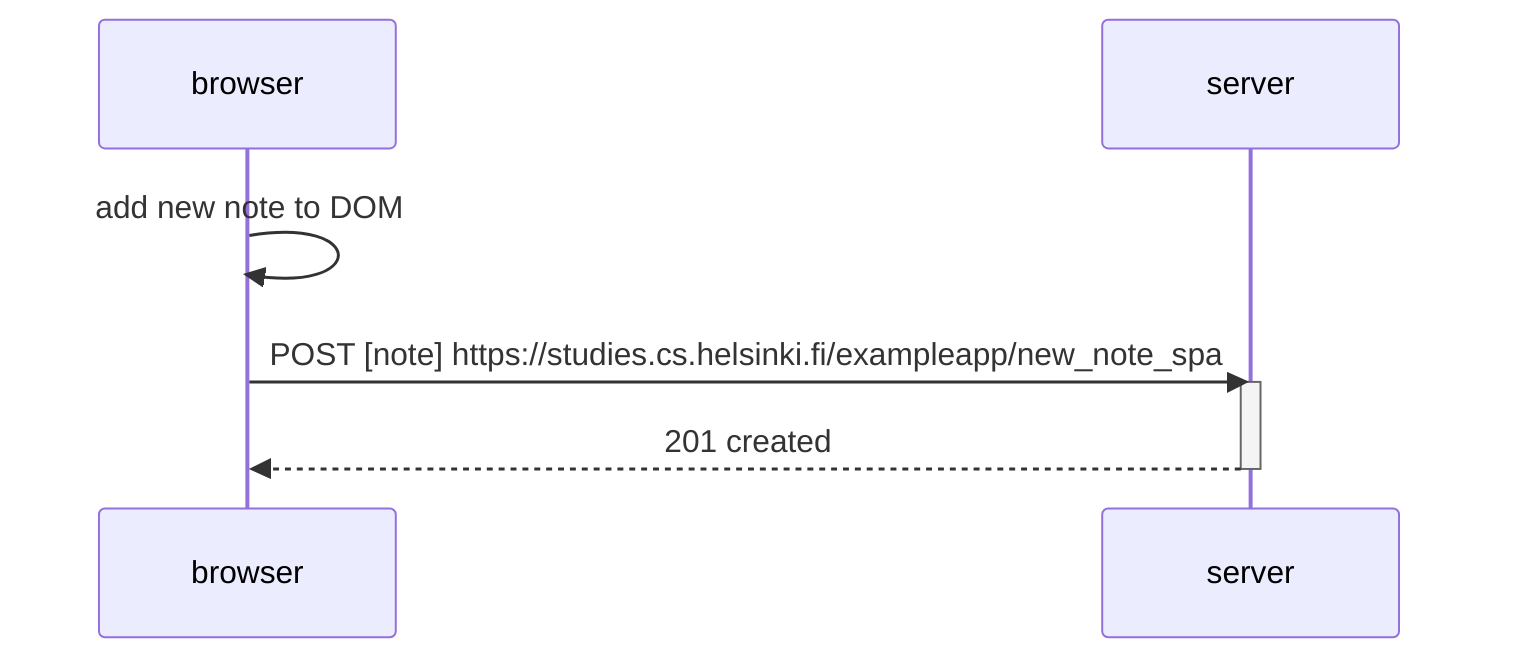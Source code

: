 sequenceDiagram
    participant browser
    participant server

    browser->>browser: add new note to DOM

    browser->>server: POST [note] https://studies.cs.helsinki.fi/exampleapp/new_note_spa
    activate server
    server-->>browser: 201 created
    deactivate server